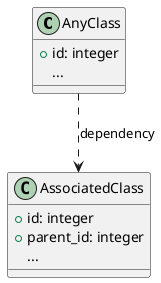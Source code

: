 @startuml

Class AnyClass {
  +id: integer
  ...
}
Class AssociatedClass {
  +id: integer
  +parent_id: integer
  ...
}

AnyClass ..> AssociatedClass : dependency

@enduml